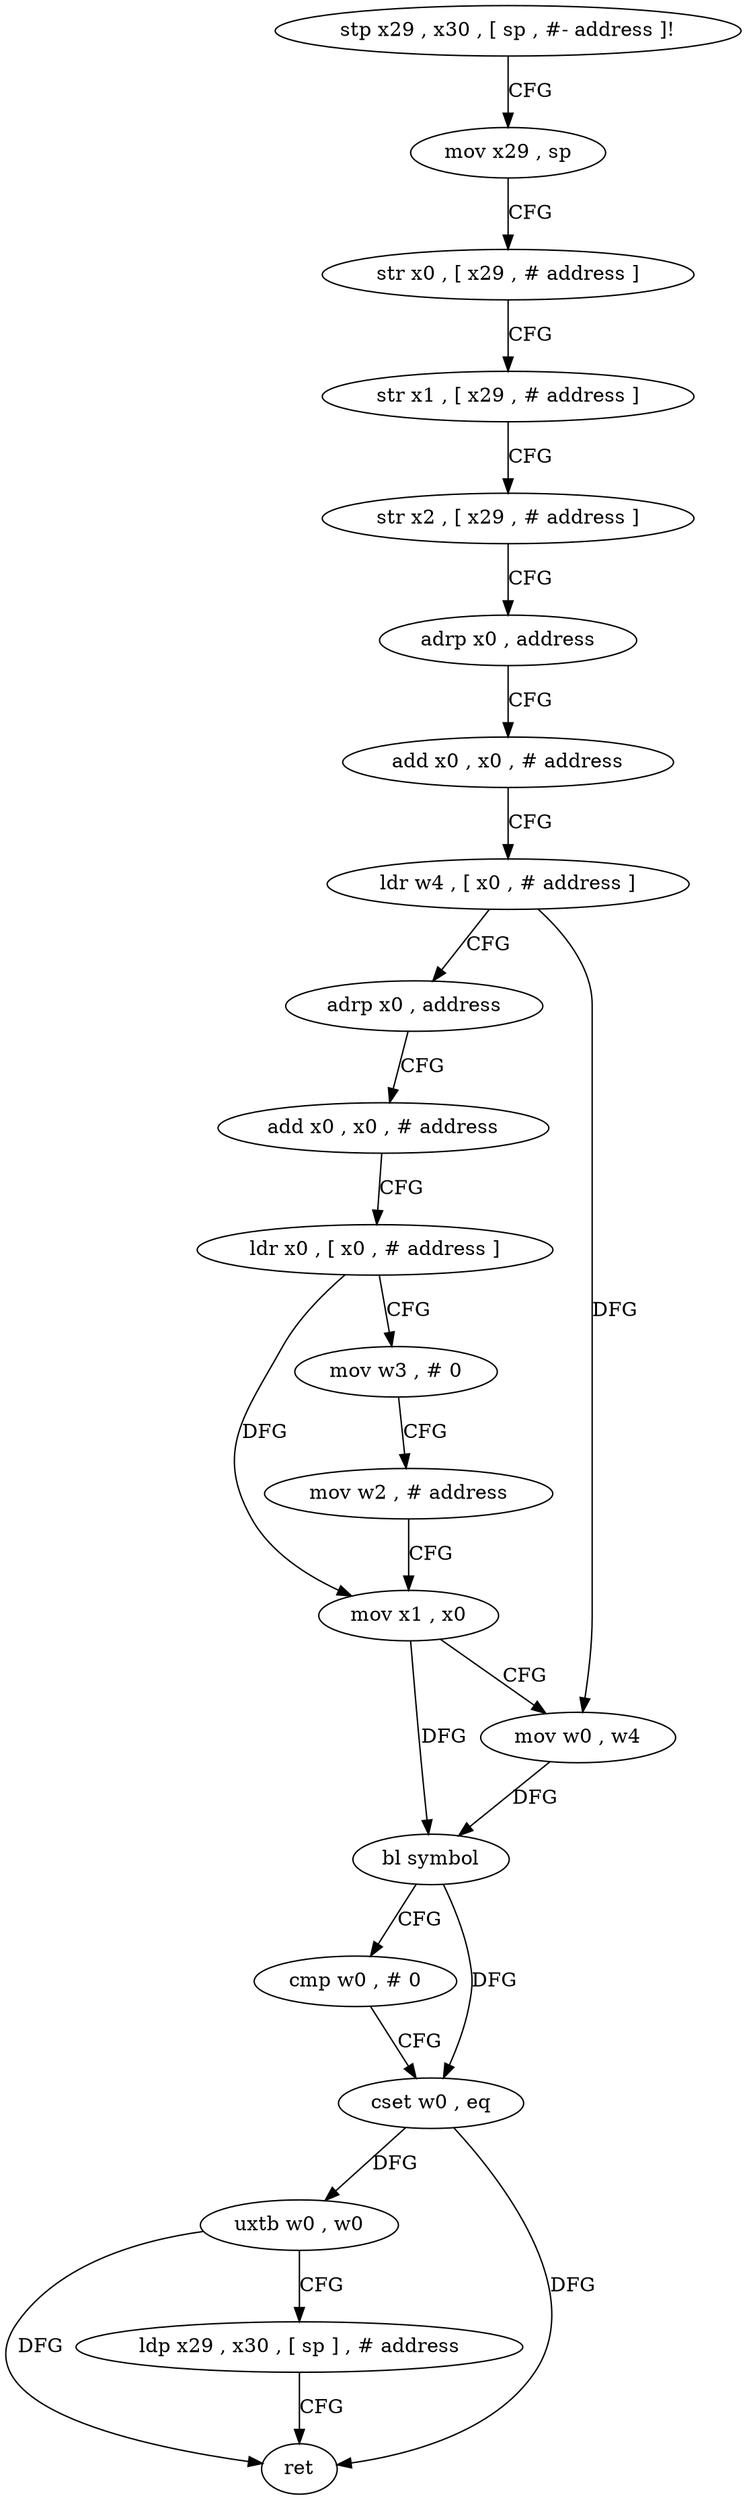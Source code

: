 digraph "func" {
"4220632" [label = "stp x29 , x30 , [ sp , #- address ]!" ]
"4220636" [label = "mov x29 , sp" ]
"4220640" [label = "str x0 , [ x29 , # address ]" ]
"4220644" [label = "str x1 , [ x29 , # address ]" ]
"4220648" [label = "str x2 , [ x29 , # address ]" ]
"4220652" [label = "adrp x0 , address" ]
"4220656" [label = "add x0 , x0 , # address" ]
"4220660" [label = "ldr w4 , [ x0 , # address ]" ]
"4220664" [label = "adrp x0 , address" ]
"4220668" [label = "add x0 , x0 , # address" ]
"4220672" [label = "ldr x0 , [ x0 , # address ]" ]
"4220676" [label = "mov w3 , # 0" ]
"4220680" [label = "mov w2 , # address" ]
"4220684" [label = "mov x1 , x0" ]
"4220688" [label = "mov w0 , w4" ]
"4220692" [label = "bl symbol" ]
"4220696" [label = "cmp w0 , # 0" ]
"4220700" [label = "cset w0 , eq" ]
"4220704" [label = "uxtb w0 , w0" ]
"4220708" [label = "ldp x29 , x30 , [ sp ] , # address" ]
"4220712" [label = "ret" ]
"4220632" -> "4220636" [ label = "CFG" ]
"4220636" -> "4220640" [ label = "CFG" ]
"4220640" -> "4220644" [ label = "CFG" ]
"4220644" -> "4220648" [ label = "CFG" ]
"4220648" -> "4220652" [ label = "CFG" ]
"4220652" -> "4220656" [ label = "CFG" ]
"4220656" -> "4220660" [ label = "CFG" ]
"4220660" -> "4220664" [ label = "CFG" ]
"4220660" -> "4220688" [ label = "DFG" ]
"4220664" -> "4220668" [ label = "CFG" ]
"4220668" -> "4220672" [ label = "CFG" ]
"4220672" -> "4220676" [ label = "CFG" ]
"4220672" -> "4220684" [ label = "DFG" ]
"4220676" -> "4220680" [ label = "CFG" ]
"4220680" -> "4220684" [ label = "CFG" ]
"4220684" -> "4220688" [ label = "CFG" ]
"4220684" -> "4220692" [ label = "DFG" ]
"4220688" -> "4220692" [ label = "DFG" ]
"4220692" -> "4220696" [ label = "CFG" ]
"4220692" -> "4220700" [ label = "DFG" ]
"4220696" -> "4220700" [ label = "CFG" ]
"4220700" -> "4220704" [ label = "DFG" ]
"4220700" -> "4220712" [ label = "DFG" ]
"4220704" -> "4220708" [ label = "CFG" ]
"4220704" -> "4220712" [ label = "DFG" ]
"4220708" -> "4220712" [ label = "CFG" ]
}
